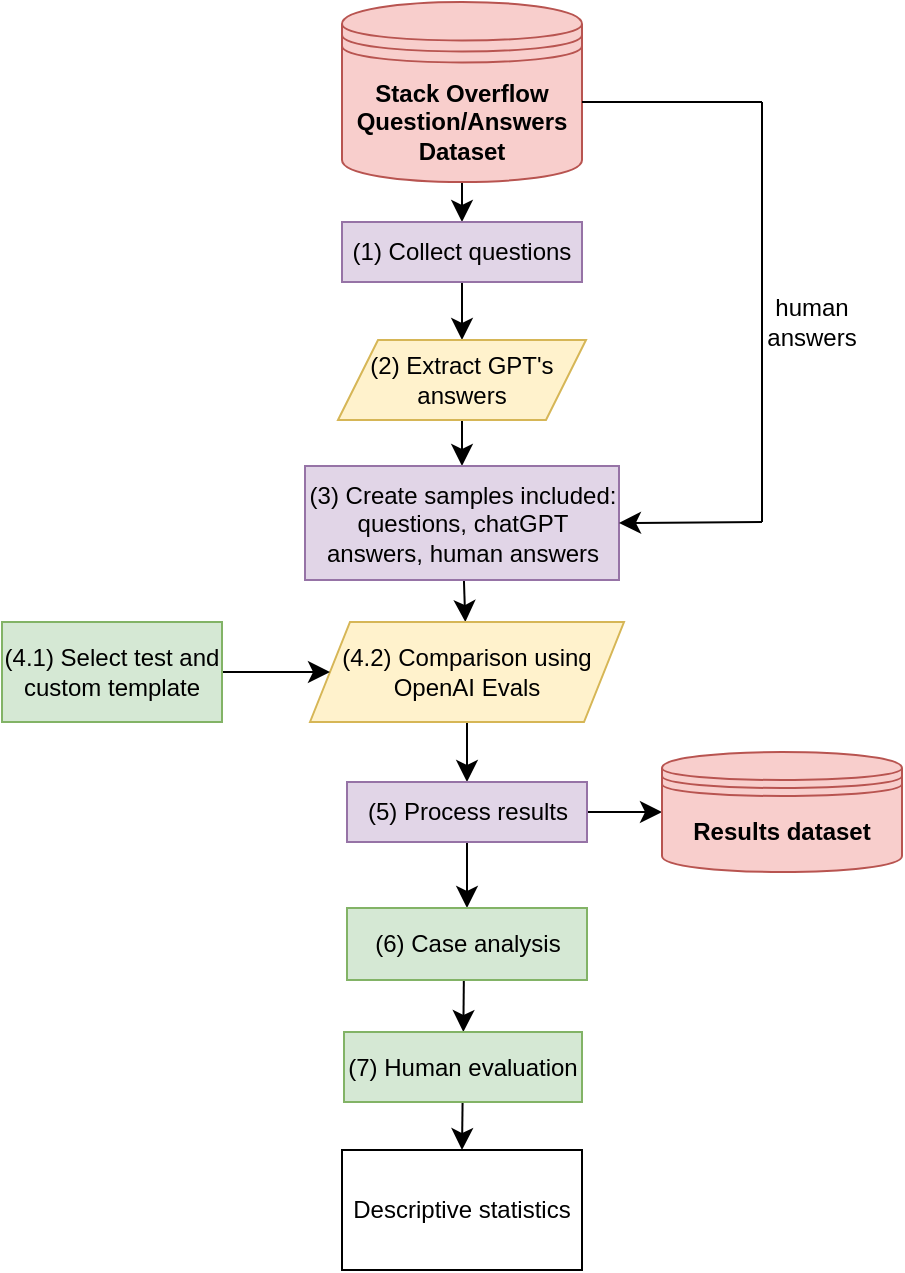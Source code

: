 <mxfile version="21.3.0" type="google">
  <diagram name="Page-1" id="YYjxtV_HAgpjrGexqN2E">
    <mxGraphModel grid="0" page="0" gridSize="10" guides="1" tooltips="1" connect="1" arrows="1" fold="1" pageScale="1" pageWidth="850" pageHeight="1100" math="0" shadow="0">
      <root>
        <mxCell id="0" />
        <mxCell id="1" parent="0" />
        <mxCell id="Pi9Cl8plA-pHlmu9Kuvn-1" style="edgeStyle=none;curved=1;rounded=0;orthogonalLoop=1;jettySize=auto;html=1;fontSize=12;startSize=8;endSize=8;entryX=0.5;entryY=0;entryDx=0;entryDy=0;" edge="1" parent="1" source="Pi9Cl8plA-pHlmu9Kuvn-2" target="Pi9Cl8plA-pHlmu9Kuvn-4">
          <mxGeometry relative="1" as="geometry">
            <mxPoint x="250" y="910" as="targetPoint" />
          </mxGeometry>
        </mxCell>
        <mxCell id="Pi9Cl8plA-pHlmu9Kuvn-2" value="&lt;b&gt;Stack Overflow Question/Answers Dataset&lt;/b&gt;" style="shape=datastore;whiteSpace=wrap;html=1;fillColor=#f8cecc;strokeColor=#b85450;" vertex="1" parent="1">
          <mxGeometry x="190" y="770" width="120" height="90" as="geometry" />
        </mxCell>
        <mxCell id="Pi9Cl8plA-pHlmu9Kuvn-3" style="edgeStyle=none;curved=1;rounded=0;orthogonalLoop=1;jettySize=auto;html=1;entryX=0.5;entryY=0;entryDx=0;entryDy=0;fontSize=12;startSize=8;endSize=8;" edge="1" parent="1" source="Pi9Cl8plA-pHlmu9Kuvn-4" target="Pi9Cl8plA-pHlmu9Kuvn-13">
          <mxGeometry relative="1" as="geometry">
            <mxPoint x="250" y="930" as="targetPoint" />
          </mxGeometry>
        </mxCell>
        <mxCell id="Pi9Cl8plA-pHlmu9Kuvn-4" value="(1) Collect questions" style="rounded=0;whiteSpace=wrap;html=1;fillColor=#e1d5e7;strokeColor=#9673a6;" vertex="1" parent="1">
          <mxGeometry x="190" y="880" width="120" height="30" as="geometry" />
        </mxCell>
        <mxCell id="Pi9Cl8plA-pHlmu9Kuvn-5" style="edgeStyle=none;curved=1;rounded=0;orthogonalLoop=1;jettySize=auto;html=1;fontSize=12;startSize=8;endSize=8;entryX=0.5;entryY=0;entryDx=0;entryDy=0;exitX=0.5;exitY=1;exitDx=0;exitDy=0;" edge="1" parent="1" source="Pi9Cl8plA-pHlmu9Kuvn-13" target="Pi9Cl8plA-pHlmu9Kuvn-8">
          <mxGeometry relative="1" as="geometry">
            <mxPoint x="250" y="980" as="sourcePoint" />
            <mxPoint x="250" y="1010" as="targetPoint" />
          </mxGeometry>
        </mxCell>
        <mxCell id="Pi9Cl8plA-pHlmu9Kuvn-6" style="edgeStyle=none;curved=1;rounded=0;orthogonalLoop=1;jettySize=auto;html=1;exitX=1;exitY=1;exitDx=0;exitDy=0;fontSize=12;startSize=8;endSize=8;" edge="1" parent="1">
          <mxGeometry relative="1" as="geometry">
            <mxPoint x="310" y="980" as="sourcePoint" />
            <mxPoint x="310" y="980" as="targetPoint" />
          </mxGeometry>
        </mxCell>
        <mxCell id="Pi9Cl8plA-pHlmu9Kuvn-7" style="edgeStyle=none;curved=1;rounded=0;orthogonalLoop=1;jettySize=auto;html=1;fontSize=12;startSize=8;endSize=8;" edge="1" parent="1" source="Pi9Cl8plA-pHlmu9Kuvn-8" target="Pi9Cl8plA-pHlmu9Kuvn-15">
          <mxGeometry relative="1" as="geometry" />
        </mxCell>
        <mxCell id="Pi9Cl8plA-pHlmu9Kuvn-8" value="(3) Create samples included:&lt;br&gt;questions, chatGPT answers, human answers" style="rounded=0;whiteSpace=wrap;html=1;fillColor=#e1d5e7;strokeColor=#9673a6;" vertex="1" parent="1">
          <mxGeometry x="171.5" y="1002" width="157" height="57" as="geometry" />
        </mxCell>
        <mxCell id="Pi9Cl8plA-pHlmu9Kuvn-9" value="" style="endArrow=none;html=1;rounded=0;fontSize=12;startSize=8;endSize=8;curved=1;" edge="1" parent="1">
          <mxGeometry width="50" height="50" relative="1" as="geometry">
            <mxPoint x="400" y="1030" as="sourcePoint" />
            <mxPoint x="400" y="820" as="targetPoint" />
          </mxGeometry>
        </mxCell>
        <mxCell id="Pi9Cl8plA-pHlmu9Kuvn-10" value="" style="endArrow=classic;html=1;rounded=0;fontSize=12;startSize=8;endSize=8;curved=1;entryX=1;entryY=0.5;entryDx=0;entryDy=0;" edge="1" parent="1" target="Pi9Cl8plA-pHlmu9Kuvn-8">
          <mxGeometry width="50" height="50" relative="1" as="geometry">
            <mxPoint x="400" y="1030" as="sourcePoint" />
            <mxPoint x="340" y="1060" as="targetPoint" />
          </mxGeometry>
        </mxCell>
        <mxCell id="Pi9Cl8plA-pHlmu9Kuvn-11" value="" style="endArrow=none;html=1;rounded=0;fontSize=12;startSize=8;endSize=8;curved=1;" edge="1" parent="1">
          <mxGeometry width="50" height="50" relative="1" as="geometry">
            <mxPoint x="310" y="820" as="sourcePoint" />
            <mxPoint x="400" y="820" as="targetPoint" />
          </mxGeometry>
        </mxCell>
        <mxCell id="Pi9Cl8plA-pHlmu9Kuvn-12" value="human answers" style="text;html=1;strokeColor=none;fillColor=none;align=center;verticalAlign=middle;whiteSpace=wrap;rounded=0;fontSize=12;" vertex="1" parent="1">
          <mxGeometry x="385" y="910" width="80" height="40" as="geometry" />
        </mxCell>
        <mxCell id="Pi9Cl8plA-pHlmu9Kuvn-13" value="(2) Extract GPT&#39;s answers" style="shape=parallelogram;perimeter=parallelogramPerimeter;whiteSpace=wrap;html=1;fixedSize=1;fontSize=12;fillColor=#fff2cc;strokeColor=#d6b656;" vertex="1" parent="1">
          <mxGeometry x="188" y="939" width="124" height="40" as="geometry" />
        </mxCell>
        <mxCell id="Pi9Cl8plA-pHlmu9Kuvn-14" style="edgeStyle=none;curved=1;rounded=0;orthogonalLoop=1;jettySize=auto;html=1;fontSize=12;startSize=8;endSize=8;entryX=0.5;entryY=0;entryDx=0;entryDy=0;" edge="1" parent="1" source="Pi9Cl8plA-pHlmu9Kuvn-15">
          <mxGeometry relative="1" as="geometry">
            <mxPoint x="252.5" y="1160" as="targetPoint" />
          </mxGeometry>
        </mxCell>
        <mxCell id="Pi9Cl8plA-pHlmu9Kuvn-15" value="(4.2) Comparison using OpenAI Evals" style="shape=parallelogram;perimeter=parallelogramPerimeter;whiteSpace=wrap;html=1;fixedSize=1;fontSize=12;fillColor=#fff2cc;strokeColor=#d6b656;" vertex="1" parent="1">
          <mxGeometry x="174" y="1080" width="157" height="50" as="geometry" />
        </mxCell>
        <mxCell id="Pi9Cl8plA-pHlmu9Kuvn-16" style="edgeStyle=none;curved=1;rounded=0;orthogonalLoop=1;jettySize=auto;html=1;fontSize=12;startSize=8;endSize=8;" edge="1" parent="1" source="Pi9Cl8plA-pHlmu9Kuvn-17" target="Pi9Cl8plA-pHlmu9Kuvn-15">
          <mxGeometry relative="1" as="geometry" />
        </mxCell>
        <mxCell id="Pi9Cl8plA-pHlmu9Kuvn-17" value="(4.1) Select test and custom template" style="rounded=0;whiteSpace=wrap;html=1;fillColor=#d5e8d4;strokeColor=#82b366;" vertex="1" parent="1">
          <mxGeometry x="20" y="1080" width="110" height="50" as="geometry" />
        </mxCell>
        <mxCell id="Pi9Cl8plA-pHlmu9Kuvn-18" style="edgeStyle=none;curved=1;rounded=0;orthogonalLoop=1;jettySize=auto;html=1;fontSize=12;startSize=8;endSize=8;entryX=0;entryY=0.5;entryDx=0;entryDy=0;" edge="1" parent="1" target="Pi9Cl8plA-pHlmu9Kuvn-21">
          <mxGeometry relative="1" as="geometry">
            <mxPoint x="350" y="1175" as="targetPoint" />
            <mxPoint x="312.5" y="1175" as="sourcePoint" />
          </mxGeometry>
        </mxCell>
        <mxCell id="Pi9Cl8plA-pHlmu9Kuvn-28" style="edgeStyle=none;curved=1;rounded=0;orthogonalLoop=1;jettySize=auto;html=1;fontSize=12;startSize=8;endSize=8;" edge="1" parent="1" target="Pi9Cl8plA-pHlmu9Kuvn-29">
          <mxGeometry relative="1" as="geometry">
            <mxPoint x="250" y="1222.049" as="targetPoint" />
            <mxPoint x="252.5" y="1190" as="sourcePoint" />
          </mxGeometry>
        </mxCell>
        <mxCell id="Pi9Cl8plA-pHlmu9Kuvn-21" value="&lt;b&gt;Results dataset&lt;/b&gt;" style="shape=datastore;whiteSpace=wrap;html=1;fillColor=#f8cecc;strokeColor=#b85450;" vertex="1" parent="1">
          <mxGeometry x="350" y="1145" width="120" height="60" as="geometry" />
        </mxCell>
        <mxCell id="Pi9Cl8plA-pHlmu9Kuvn-26" value="Descriptive statistics" style="rounded=0;whiteSpace=wrap;html=1;fontSize=12;" vertex="1" parent="1">
          <mxGeometry x="190" y="1344" width="120" height="60" as="geometry" />
        </mxCell>
        <mxCell id="Pi9Cl8plA-pHlmu9Kuvn-30" style="edgeStyle=none;curved=1;rounded=0;orthogonalLoop=1;jettySize=auto;html=1;fontSize=12;startSize=8;endSize=8;" edge="1" parent="1" target="Pi9Cl8plA-pHlmu9Kuvn-31">
          <mxGeometry relative="1" as="geometry">
            <mxPoint x="252.5" y="1304.55" as="targetPoint" />
            <mxPoint x="250.925" y="1259" as="sourcePoint" />
          </mxGeometry>
        </mxCell>
        <mxCell id="Pi9Cl8plA-pHlmu9Kuvn-29" value="(6) Case analysis" style="rounded=0;whiteSpace=wrap;html=1;fontSize=12;fillColor=#d5e8d4;strokeColor=#82b366;" vertex="1" parent="1">
          <mxGeometry x="192.5" y="1223" width="120" height="36" as="geometry" />
        </mxCell>
        <mxCell id="Pi9Cl8plA-pHlmu9Kuvn-32" style="edgeStyle=none;curved=1;rounded=0;orthogonalLoop=1;jettySize=auto;html=1;entryX=0.5;entryY=0;entryDx=0;entryDy=0;fontSize=12;startSize=8;endSize=8;" edge="1" parent="1" source="Pi9Cl8plA-pHlmu9Kuvn-31" target="Pi9Cl8plA-pHlmu9Kuvn-26">
          <mxGeometry relative="1" as="geometry" />
        </mxCell>
        <mxCell id="Pi9Cl8plA-pHlmu9Kuvn-31" value="(7) Human evaluation" style="rounded=0;whiteSpace=wrap;html=1;fontSize=12;fillColor=#d5e8d4;strokeColor=#82b366;" vertex="1" parent="1">
          <mxGeometry x="191" y="1285" width="119" height="35" as="geometry" />
        </mxCell>
        <mxCell id="b2x16mpWr5jk-g2mSKn--1" value="(5) Process results" style="rounded=0;whiteSpace=wrap;html=1;fillColor=#e1d5e7;strokeColor=#9673a6;" vertex="1" parent="1">
          <mxGeometry x="192.5" y="1160" width="120" height="30" as="geometry" />
        </mxCell>
      </root>
    </mxGraphModel>
  </diagram>
</mxfile>
